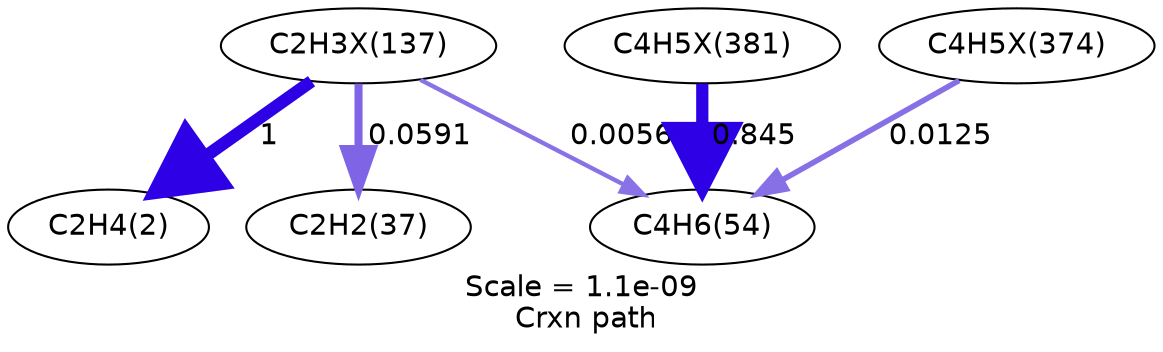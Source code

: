 digraph reaction_paths {
center=1;
s23 -> s5[fontname="Helvetica", style="setlinewidth(6)", arrowsize=3, color="0.7, 1.5, 0.9"
, label=" 1"];
s23 -> s14[fontname="Helvetica", style="setlinewidth(3.86)", arrowsize=1.93, color="0.7, 0.559, 0.9"
, label=" 0.0591"];
s23 -> s15[fontname="Helvetica", style="setlinewidth(2.09)", arrowsize=1.05, color="0.7, 0.506, 0.9"
, label=" 0.00565"];
s29 -> s15[fontname="Helvetica", style="setlinewidth(5.87)", arrowsize=2.94, color="0.7, 1.35, 0.9"
, label=" 0.845"];
s28 -> s15[fontname="Helvetica", style="setlinewidth(2.69)", arrowsize=1.35, color="0.7, 0.513, 0.9"
, label=" 0.0125"];
s5 [ fontname="Helvetica", label="C2H4(2)"];
s14 [ fontname="Helvetica", label="C2H2(37)"];
s15 [ fontname="Helvetica", label="C4H6(54)"];
s23 [ fontname="Helvetica", label="C2H3X(137)"];
s28 [ fontname="Helvetica", label="C4H5X(374)"];
s29 [ fontname="Helvetica", label="C4H5X(381)"];
 label = "Scale = 1.1e-09\l Crxn path";
 fontname = "Helvetica";
}
